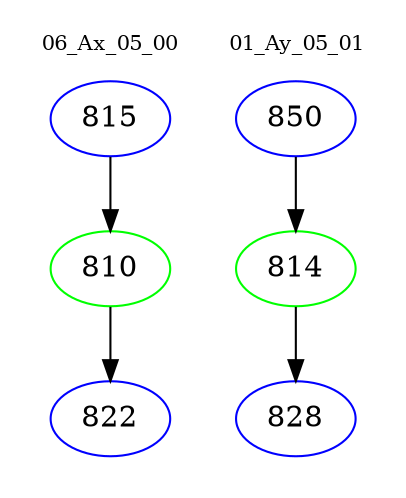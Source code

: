 digraph{
subgraph cluster_0 {
color = white
label = "06_Ax_05_00";
fontsize=10;
T0_815 [label="815", color="blue"]
T0_815 -> T0_810 [color="black"]
T0_810 [label="810", color="green"]
T0_810 -> T0_822 [color="black"]
T0_822 [label="822", color="blue"]
}
subgraph cluster_1 {
color = white
label = "01_Ay_05_01";
fontsize=10;
T1_850 [label="850", color="blue"]
T1_850 -> T1_814 [color="black"]
T1_814 [label="814", color="green"]
T1_814 -> T1_828 [color="black"]
T1_828 [label="828", color="blue"]
}
}
